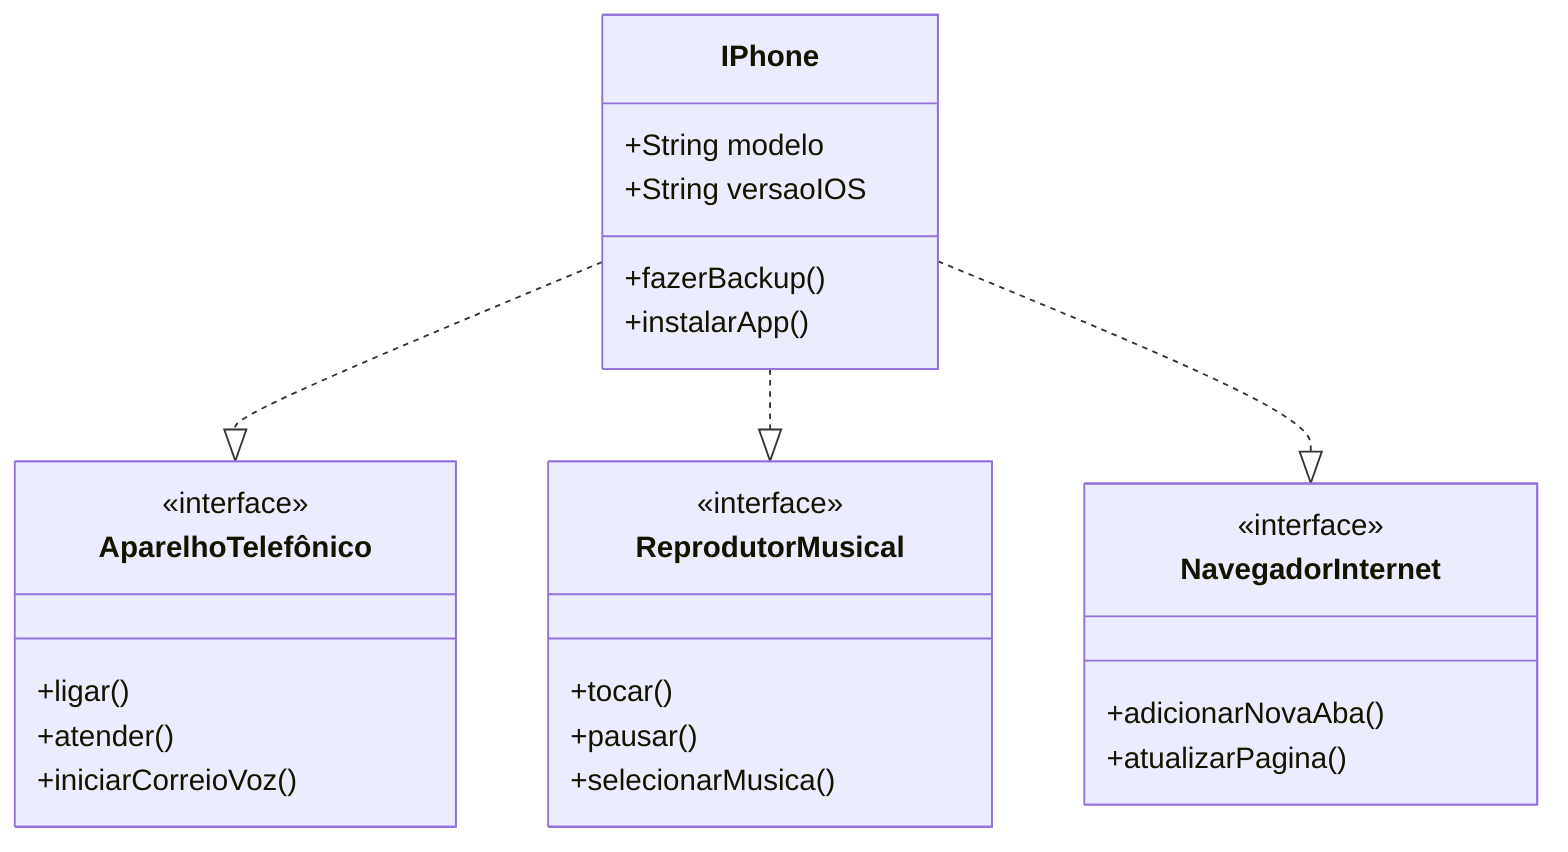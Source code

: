 classDiagram
    class IPhone {
        +String modelo
        +String versaoIOS
        +fazerBackup()
        +instalarApp()
    }

    class AparelhoTelefônico {
        <<interface>>
        +ligar()
        +atender()
        +iniciarCorreioVoz()
    }

    class ReprodutorMusical {
        <<interface>>
        +tocar()
        +pausar()
        +selecionarMusica()
    }  
    
    class NavegadorInternet {
        <<interface>>
        +adicionarNovaAba()
        +atualizarPagina()
    }
    
    IPhone ..|> AparelhoTelefônico
    IPhone ..|> ReprodutorMusical
    IPhone ..|> NavegadorInternet